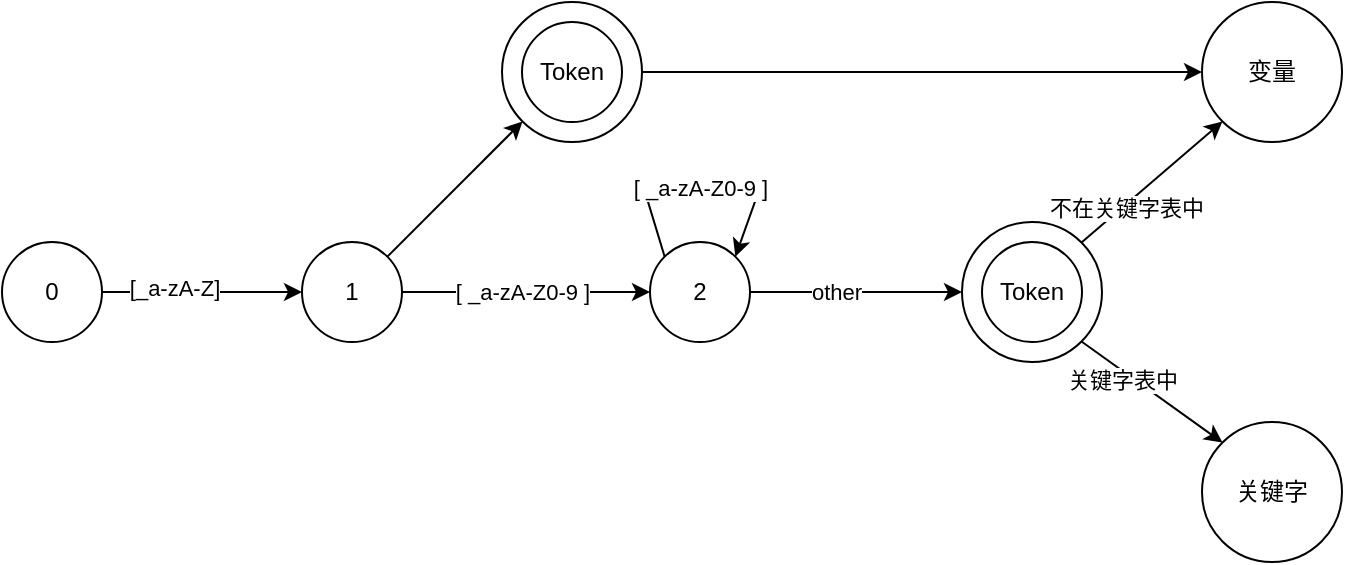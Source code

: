 <mxfile version="13.1.3">
    <diagram id="6hGFLwfOUW9BJ-s0fimq" name="Page-1">
        <mxGraphModel dx="1181" dy="559" grid="1" gridSize="10" guides="1" tooltips="1" connect="1" arrows="1" fold="1" page="1" pageScale="1" pageWidth="827" pageHeight="1169" math="0" shadow="0">
            <root>
                <mxCell id="0"/>
                <mxCell id="1" parent="0"/>
                <mxCell id="2" value="0" style="ellipse;whiteSpace=wrap;html=1;aspect=fixed;" vertex="1" parent="1">
                    <mxGeometry x="40" y="150" width="50" height="50" as="geometry"/>
                </mxCell>
                <mxCell id="11" value="" style="edgeStyle=orthogonalEdgeStyle;rounded=0;orthogonalLoop=1;jettySize=auto;html=1;" edge="1" parent="1" source="3" target="10">
                    <mxGeometry relative="1" as="geometry"/>
                </mxCell>
                <mxCell id="17" value="[ _a-zA-Z0-9 ]" style="edgeLabel;html=1;align=center;verticalAlign=middle;resizable=0;points=[];" vertex="1" connectable="0" parent="11">
                    <mxGeometry x="-0.726" y="-2" relative="1" as="geometry">
                        <mxPoint x="43" y="-2" as="offset"/>
                    </mxGeometry>
                </mxCell>
                <mxCell id="3" value="1" style="ellipse;whiteSpace=wrap;html=1;aspect=fixed;" vertex="1" parent="1">
                    <mxGeometry x="190" y="150" width="50" height="50" as="geometry"/>
                </mxCell>
                <mxCell id="22" value="" style="edgeStyle=orthogonalEdgeStyle;rounded=0;orthogonalLoop=1;jettySize=auto;html=1;" edge="1" parent="1" source="10">
                    <mxGeometry relative="1" as="geometry">
                        <mxPoint x="520" y="175" as="targetPoint"/>
                    </mxGeometry>
                </mxCell>
                <mxCell id="23" value="other" style="edgeLabel;html=1;align=center;verticalAlign=middle;resizable=0;points=[];" vertex="1" connectable="0" parent="22">
                    <mxGeometry x="-0.189" relative="1" as="geometry">
                        <mxPoint as="offset"/>
                    </mxGeometry>
                </mxCell>
                <mxCell id="10" value="2" style="ellipse;whiteSpace=wrap;html=1;aspect=fixed;" vertex="1" parent="1">
                    <mxGeometry x="364" y="150" width="50" height="50" as="geometry"/>
                </mxCell>
                <mxCell id="5" value="" style="endArrow=classic;html=1;" edge="1" parent="1" source="2" target="3">
                    <mxGeometry width="50" height="50" relative="1" as="geometry">
                        <mxPoint x="80" y="160" as="sourcePoint"/>
                        <mxPoint x="130" y="110" as="targetPoint"/>
                    </mxGeometry>
                </mxCell>
                <mxCell id="7" value="[_a-zA-Z]" style="edgeLabel;html=1;align=center;verticalAlign=middle;resizable=0;points=[];" vertex="1" connectable="0" parent="5">
                    <mxGeometry x="-0.277" y="2" relative="1" as="geometry">
                        <mxPoint as="offset"/>
                    </mxGeometry>
                </mxCell>
                <mxCell id="9" value="" style="endArrow=classic;html=1;exitX=0;exitY=0;exitDx=0;exitDy=0;entryX=1;entryY=0;entryDx=0;entryDy=0;" edge="1" parent="1" source="10" target="10">
                    <mxGeometry width="50" height="50" relative="1" as="geometry">
                        <mxPoint x="380" y="340" as="sourcePoint"/>
                        <mxPoint x="470" y="210" as="targetPoint"/>
                        <Array as="points">
                            <mxPoint x="360" y="120"/>
                            <mxPoint x="420" y="120"/>
                        </Array>
                    </mxGeometry>
                </mxCell>
                <mxCell id="18" value="[ _a-zA-Z0-9 ]" style="edgeLabel;html=1;align=center;verticalAlign=middle;resizable=0;points=[];" vertex="1" connectable="0" parent="9">
                    <mxGeometry x="0.14" y="-3" relative="1" as="geometry">
                        <mxPoint x="-11" as="offset"/>
                    </mxGeometry>
                </mxCell>
                <mxCell id="14" value="" style="endArrow=classic;html=1;entryX=0;entryY=1;entryDx=0;entryDy=0;" edge="1" parent="1" source="3" target="19">
                    <mxGeometry width="50" height="50" relative="1" as="geometry">
                        <mxPoint x="320" y="430" as="sourcePoint"/>
                        <mxPoint x="317.322" y="82.678" as="targetPoint"/>
                    </mxGeometry>
                </mxCell>
                <mxCell id="19" value="" style="ellipse;whiteSpace=wrap;html=1;aspect=fixed;" vertex="1" parent="1">
                    <mxGeometry x="290" y="30" width="70" height="70" as="geometry"/>
                </mxCell>
                <mxCell id="20" value="Token" style="ellipse;whiteSpace=wrap;html=1;aspect=fixed;" vertex="1" parent="1">
                    <mxGeometry x="300" y="40" width="50" height="50" as="geometry"/>
                </mxCell>
                <mxCell id="31" style="rounded=0;orthogonalLoop=1;jettySize=auto;html=1;exitX=1;exitY=1;exitDx=0;exitDy=0;entryX=0;entryY=0;entryDx=0;entryDy=0;" edge="1" parent="1" source="24" target="30">
                    <mxGeometry relative="1" as="geometry"/>
                </mxCell>
                <mxCell id="32" value="关键字表中" style="edgeLabel;html=1;align=center;verticalAlign=middle;resizable=0;points=[];" vertex="1" connectable="0" parent="31">
                    <mxGeometry x="-0.38" y="-4" relative="1" as="geometry">
                        <mxPoint as="offset"/>
                    </mxGeometry>
                </mxCell>
                <mxCell id="24" value="" style="ellipse;whiteSpace=wrap;html=1;aspect=fixed;" vertex="1" parent="1">
                    <mxGeometry x="520" y="140" width="70" height="70" as="geometry"/>
                </mxCell>
                <mxCell id="25" value="Token" style="ellipse;whiteSpace=wrap;html=1;aspect=fixed;" vertex="1" parent="1">
                    <mxGeometry x="530" y="150" width="50" height="50" as="geometry"/>
                </mxCell>
                <mxCell id="26" value="变量" style="ellipse;whiteSpace=wrap;html=1;aspect=fixed;" vertex="1" parent="1">
                    <mxGeometry x="640" y="30" width="70" height="70" as="geometry"/>
                </mxCell>
                <mxCell id="27" value="" style="endArrow=classic;html=1;exitX=1;exitY=0.5;exitDx=0;exitDy=0;" edge="1" parent="1" source="19" target="26">
                    <mxGeometry width="50" height="50" relative="1" as="geometry">
                        <mxPoint x="600" y="360" as="sourcePoint"/>
                        <mxPoint x="650" y="310" as="targetPoint"/>
                    </mxGeometry>
                </mxCell>
                <mxCell id="28" value="" style="endArrow=classic;html=1;exitX=1;exitY=0;exitDx=0;exitDy=0;entryX=0;entryY=1;entryDx=0;entryDy=0;" edge="1" parent="1" source="24" target="26">
                    <mxGeometry width="50" height="50" relative="1" as="geometry">
                        <mxPoint x="370" y="75" as="sourcePoint"/>
                        <mxPoint x="610.092" y="92.461" as="targetPoint"/>
                    </mxGeometry>
                </mxCell>
                <mxCell id="29" value="不在关键字表中" style="edgeLabel;html=1;align=center;verticalAlign=middle;resizable=0;points=[];" vertex="1" connectable="0" parent="28">
                    <mxGeometry x="-0.388" y="-1" relative="1" as="geometry">
                        <mxPoint as="offset"/>
                    </mxGeometry>
                </mxCell>
                <mxCell id="30" value="关键字" style="ellipse;whiteSpace=wrap;html=1;aspect=fixed;" vertex="1" parent="1">
                    <mxGeometry x="640" y="240" width="70" height="70" as="geometry"/>
                </mxCell>
            </root>
        </mxGraphModel>
    </diagram>
</mxfile>